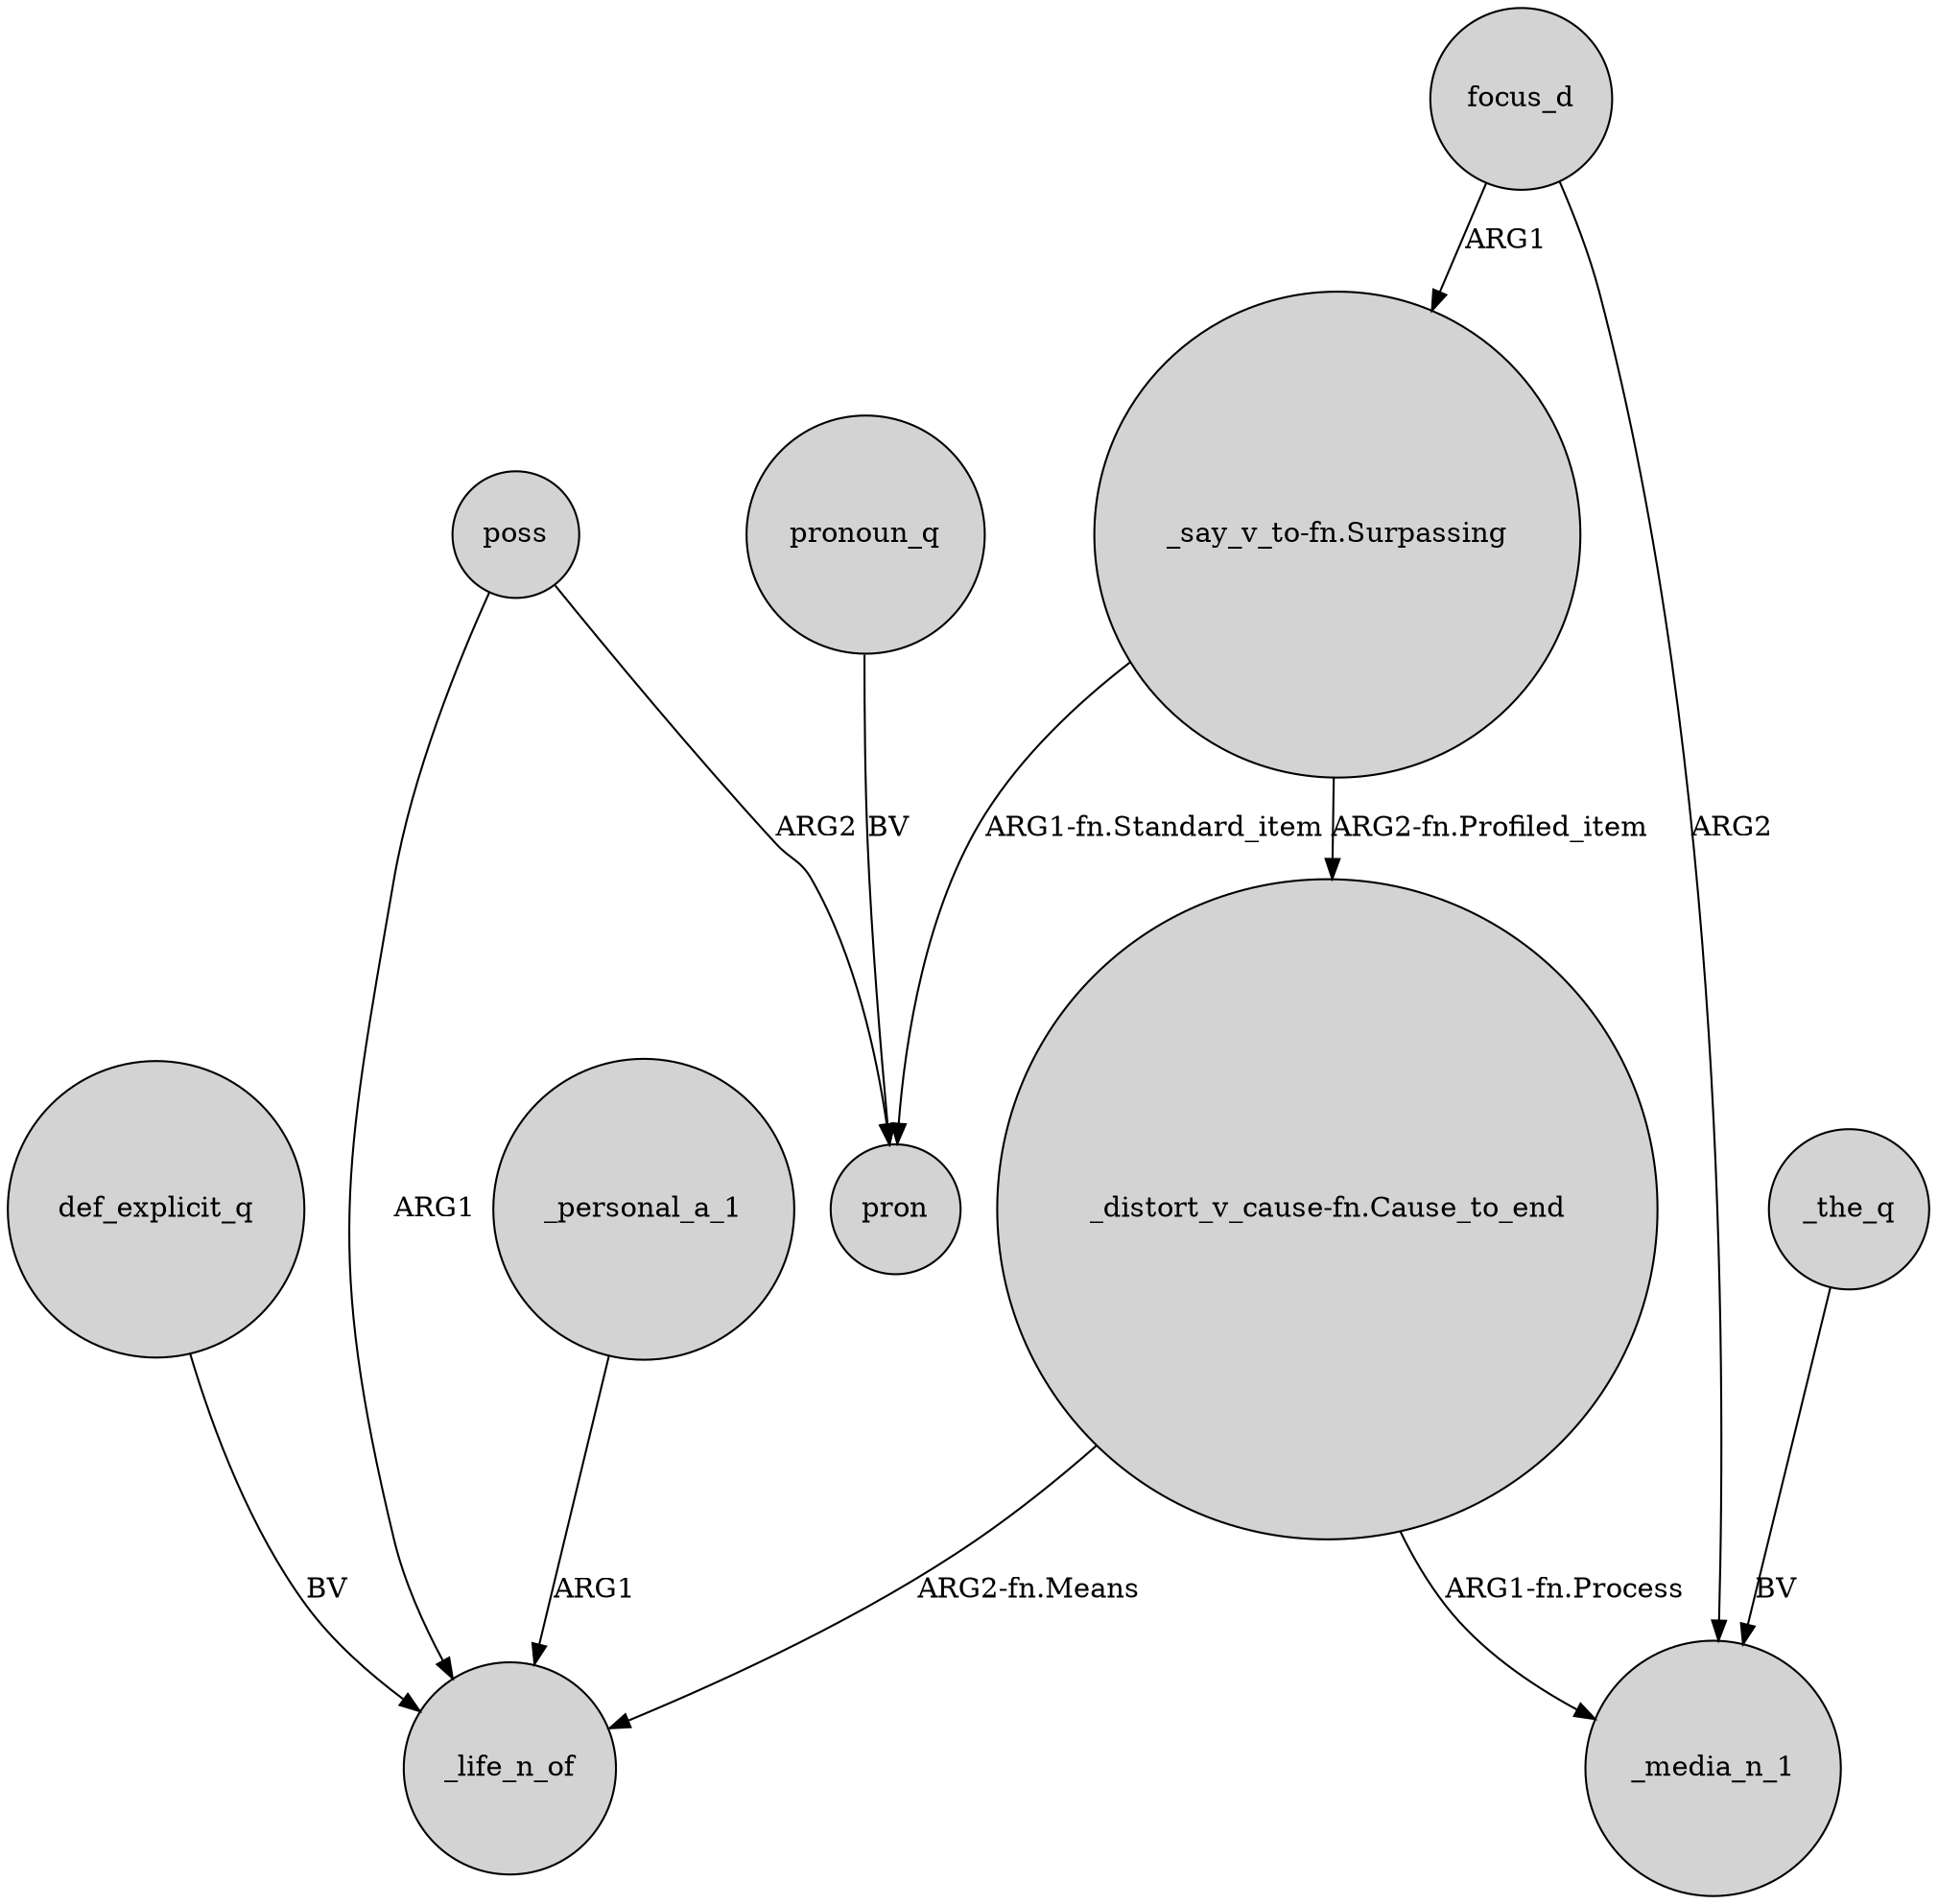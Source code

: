 digraph {
	node [shape=circle style=filled]
	"_distort_v_cause-fn.Cause_to_end" -> _life_n_of [label="ARG2-fn.Means"]
	def_explicit_q -> _life_n_of [label=BV]
	focus_d -> "_say_v_to-fn.Surpassing" [label=ARG1]
	focus_d -> _media_n_1 [label=ARG2]
	"_say_v_to-fn.Surpassing" -> pron [label="ARG1-fn.Standard_item"]
	_personal_a_1 -> _life_n_of [label=ARG1]
	poss -> _life_n_of [label=ARG1]
	_the_q -> _media_n_1 [label=BV]
	"_say_v_to-fn.Surpassing" -> "_distort_v_cause-fn.Cause_to_end" [label="ARG2-fn.Profiled_item"]
	pronoun_q -> pron [label=BV]
	poss -> pron [label=ARG2]
	"_distort_v_cause-fn.Cause_to_end" -> _media_n_1 [label="ARG1-fn.Process"]
}
